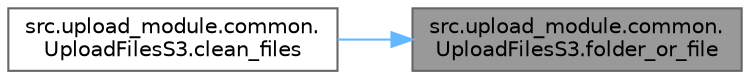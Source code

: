 digraph "src.upload_module.common.UploadFilesS3.folder_or_file"
{
 // LATEX_PDF_SIZE
  bgcolor="transparent";
  edge [fontname=Helvetica,fontsize=10,labelfontname=Helvetica,labelfontsize=10];
  node [fontname=Helvetica,fontsize=10,shape=box,height=0.2,width=0.4];
  rankdir="RL";
  Node1 [id="Node000001",label="src.upload_module.common.\lUploadFilesS3.folder_or_file",height=0.2,width=0.4,color="gray40", fillcolor="grey60", style="filled", fontcolor="black",tooltip=" "];
  Node1 -> Node2 [id="edge1_Node000001_Node000002",dir="back",color="steelblue1",style="solid",tooltip=" "];
  Node2 [id="Node000002",label="src.upload_module.common.\lUploadFilesS3.clean_files",height=0.2,width=0.4,color="grey40", fillcolor="white", style="filled",URL="$namespacesrc_1_1upload__module_1_1common_1_1_upload_files_s3.html#abaa87e0495b3b66c533c32fca73d14ef",tooltip=" "];
}
